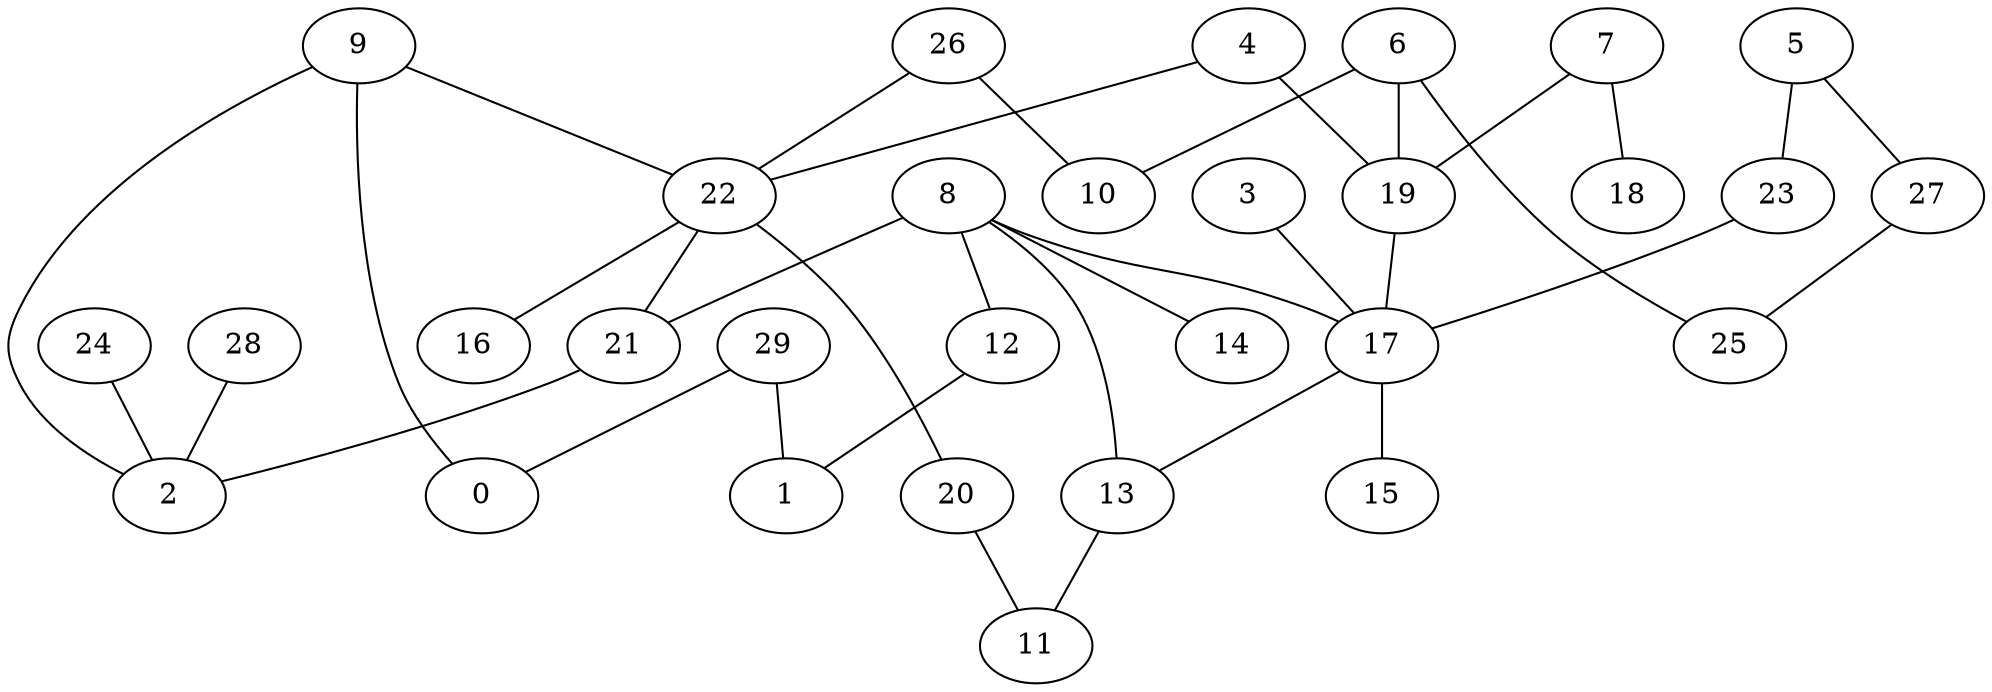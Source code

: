 digraph GG_graph {

subgraph G_graph {
edge [color = black]
"29" -> "1" [dir = none]
"29" -> "0" [dir = none]
"9" -> "0" [dir = none]
"9" -> "22" [dir = none]
"22" -> "16" [dir = none]
"22" -> "20" [dir = none]
"22" -> "21" [dir = none]
"19" -> "17" [dir = none]
"20" -> "11" [dir = none]
"17" -> "13" [dir = none]
"17" -> "15" [dir = none]
"28" -> "2" [dir = none]
"4" -> "19" [dir = none]
"4" -> "22" [dir = none]
"8" -> "14" [dir = none]
"8" -> "12" [dir = none]
"8" -> "21" [dir = none]
"21" -> "2" [dir = none]
"23" -> "17" [dir = none]
"5" -> "27" [dir = none]
"5" -> "23" [dir = none]
"7" -> "18" [dir = none]
"7" -> "19" [dir = none]
"26" -> "22" [dir = none]
"24" -> "2" [dir = none]
"6" -> "10" [dir = none]
"6" -> "25" [dir = none]
"6" -> "19" [dir = none]
"3" -> "17" [dir = none]
"12" -> "1" [dir = none]
"9" -> "2" [dir = none]
"27" -> "25" [dir = none]
"8" -> "17" [dir = none]
"13" -> "11" [dir = none]
"26" -> "10" [dir = none]
"8" -> "13" [dir = none]
}

}
